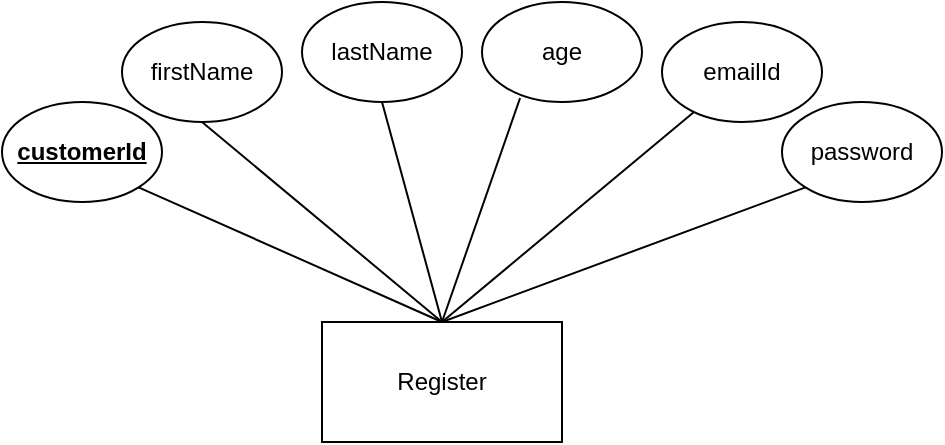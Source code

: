 <mxfile version="14.6.9" type="device"><diagram id="MqIQTvUPmYkhxNvBfeht" name="Page-1"><mxGraphModel dx="868" dy="479" grid="1" gridSize="10" guides="1" tooltips="1" connect="1" arrows="1" fold="1" page="1" pageScale="1" pageWidth="850" pageHeight="1100" math="0" shadow="0"><root><mxCell id="0"/><mxCell id="1" parent="0"/><mxCell id="BAxv494mG7MLtLWWqQdV-2" value="Register" style="rounded=0;whiteSpace=wrap;html=1;" vertex="1" parent="1"><mxGeometry x="200" y="160" width="120" height="60" as="geometry"/></mxCell><mxCell id="BAxv494mG7MLtLWWqQdV-3" value="&lt;u&gt;&lt;b&gt;customerId&lt;/b&gt;&lt;/u&gt;" style="ellipse;whiteSpace=wrap;html=1;" vertex="1" parent="1"><mxGeometry x="40" y="50" width="80" height="50" as="geometry"/></mxCell><mxCell id="BAxv494mG7MLtLWWqQdV-4" value="" style="endArrow=none;html=1;exitX=1;exitY=1;exitDx=0;exitDy=0;entryX=0.5;entryY=0;entryDx=0;entryDy=0;" edge="1" parent="1" source="BAxv494mG7MLtLWWqQdV-3" target="BAxv494mG7MLtLWWqQdV-2"><mxGeometry width="50" height="50" relative="1" as="geometry"><mxPoint x="400" y="270" as="sourcePoint"/><mxPoint x="450" y="220" as="targetPoint"/></mxGeometry></mxCell><mxCell id="BAxv494mG7MLtLWWqQdV-5" value="firstName" style="ellipse;whiteSpace=wrap;html=1;" vertex="1" parent="1"><mxGeometry x="100" y="10" width="80" height="50" as="geometry"/></mxCell><mxCell id="BAxv494mG7MLtLWWqQdV-6" value="" style="endArrow=none;html=1;exitX=0.5;exitY=1;exitDx=0;exitDy=0;entryX=0.5;entryY=0;entryDx=0;entryDy=0;" edge="1" parent="1" source="BAxv494mG7MLtLWWqQdV-5" target="BAxv494mG7MLtLWWqQdV-2"><mxGeometry width="50" height="50" relative="1" as="geometry"><mxPoint x="490" y="270" as="sourcePoint"/><mxPoint x="350" y="160" as="targetPoint"/></mxGeometry></mxCell><mxCell id="BAxv494mG7MLtLWWqQdV-8" value="lastName" style="ellipse;whiteSpace=wrap;html=1;" vertex="1" parent="1"><mxGeometry x="190" width="80" height="50" as="geometry"/></mxCell><mxCell id="BAxv494mG7MLtLWWqQdV-9" value="" style="endArrow=none;html=1;exitX=0.5;exitY=1;exitDx=0;exitDy=0;entryX=0.5;entryY=0;entryDx=0;entryDy=0;" edge="1" source="BAxv494mG7MLtLWWqQdV-8" parent="1" target="BAxv494mG7MLtLWWqQdV-2"><mxGeometry width="50" height="50" relative="1" as="geometry"><mxPoint x="570" y="250" as="sourcePoint"/><mxPoint x="340" y="140" as="targetPoint"/></mxGeometry></mxCell><mxCell id="BAxv494mG7MLtLWWqQdV-10" value="age" style="ellipse;whiteSpace=wrap;html=1;" vertex="1" parent="1"><mxGeometry x="280" width="80" height="50" as="geometry"/></mxCell><mxCell id="BAxv494mG7MLtLWWqQdV-11" value="" style="endArrow=none;html=1;entryX=0.5;entryY=0;entryDx=0;entryDy=0;exitX=0.238;exitY=0.96;exitDx=0;exitDy=0;exitPerimeter=0;" edge="1" source="BAxv494mG7MLtLWWqQdV-10" parent="1" target="BAxv494mG7MLtLWWqQdV-2"><mxGeometry width="50" height="50" relative="1" as="geometry"><mxPoint x="450" y="170" as="sourcePoint"/><mxPoint x="350" y="160" as="targetPoint"/></mxGeometry></mxCell><mxCell id="BAxv494mG7MLtLWWqQdV-12" value="emailId" style="ellipse;whiteSpace=wrap;html=1;" vertex="1" parent="1"><mxGeometry x="370" y="10" width="80" height="50" as="geometry"/></mxCell><mxCell id="BAxv494mG7MLtLWWqQdV-13" value="" style="endArrow=none;html=1;" edge="1" source="BAxv494mG7MLtLWWqQdV-12" parent="1"><mxGeometry width="50" height="50" relative="1" as="geometry"><mxPoint x="670" y="260" as="sourcePoint"/><mxPoint x="260" y="160" as="targetPoint"/></mxGeometry></mxCell><mxCell id="BAxv494mG7MLtLWWqQdV-14" value="password" style="ellipse;whiteSpace=wrap;html=1;" vertex="1" parent="1"><mxGeometry x="430" y="50" width="80" height="50" as="geometry"/></mxCell><mxCell id="BAxv494mG7MLtLWWqQdV-15" value="" style="endArrow=none;html=1;exitX=0;exitY=1;exitDx=0;exitDy=0;entryX=0.5;entryY=0;entryDx=0;entryDy=0;" edge="1" source="BAxv494mG7MLtLWWqQdV-14" parent="1" target="BAxv494mG7MLtLWWqQdV-2"><mxGeometry width="50" height="50" relative="1" as="geometry"><mxPoint x="735" y="300" as="sourcePoint"/><mxPoint x="325" y="200" as="targetPoint"/></mxGeometry></mxCell></root></mxGraphModel></diagram></mxfile>